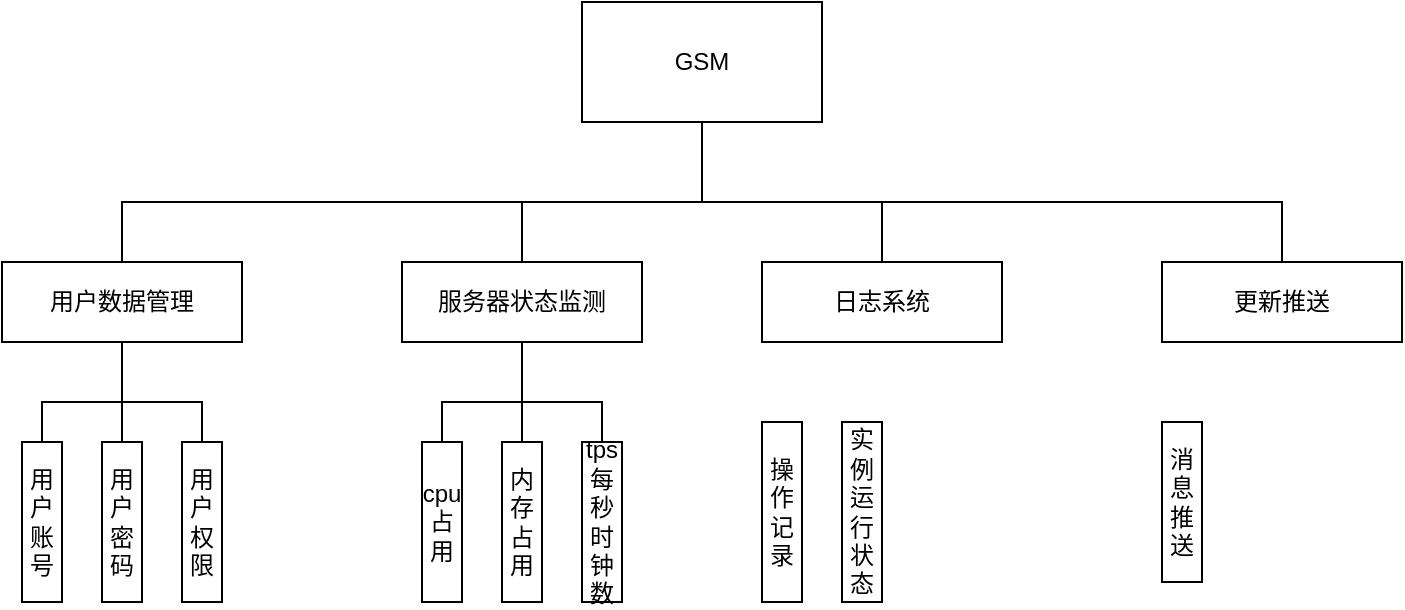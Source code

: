 <mxfile version="21.2.9" type="device">
  <diagram name="Page-1" id="19d8dcba-68ad-dc05-1034-9cf7b2a963f6">
    <mxGraphModel dx="1029" dy="601" grid="1" gridSize="10" guides="1" tooltips="1" connect="1" arrows="1" fold="1" page="1" pageScale="1" pageWidth="1100" pageHeight="850" background="none" math="0" shadow="0">
      <root>
        <mxCell id="0" />
        <mxCell id="1" parent="0" />
        <mxCell id="UH6iPieljYf9Qf2bb5sC-1" value="GSM" style="rounded=0;whiteSpace=wrap;html=1;" vertex="1" parent="1">
          <mxGeometry x="410" y="60" width="120" height="60" as="geometry" />
        </mxCell>
        <mxCell id="UH6iPieljYf9Qf2bb5sC-2" value="用户数据管理" style="rounded=0;whiteSpace=wrap;html=1;" vertex="1" parent="1">
          <mxGeometry x="120" y="190" width="120" height="40" as="geometry" />
        </mxCell>
        <mxCell id="UH6iPieljYf9Qf2bb5sC-3" value="服务器状态监测" style="rounded=0;whiteSpace=wrap;html=1;" vertex="1" parent="1">
          <mxGeometry x="320" y="190" width="120" height="40" as="geometry" />
        </mxCell>
        <mxCell id="UH6iPieljYf9Qf2bb5sC-5" value="日志系统" style="rounded=0;whiteSpace=wrap;html=1;" vertex="1" parent="1">
          <mxGeometry x="500" y="190" width="120" height="40" as="geometry" />
        </mxCell>
        <mxCell id="UH6iPieljYf9Qf2bb5sC-7" value="更新推送" style="rounded=0;whiteSpace=wrap;html=1;" vertex="1" parent="1">
          <mxGeometry x="700" y="190" width="120" height="40" as="geometry" />
        </mxCell>
        <mxCell id="UH6iPieljYf9Qf2bb5sC-8" value="用户账号" style="rounded=0;whiteSpace=wrap;html=1;" vertex="1" parent="1">
          <mxGeometry x="130" y="280" width="20" height="80" as="geometry" />
        </mxCell>
        <mxCell id="UH6iPieljYf9Qf2bb5sC-9" value="用户密码" style="rounded=0;whiteSpace=wrap;html=1;" vertex="1" parent="1">
          <mxGeometry x="170" y="280" width="20" height="80" as="geometry" />
        </mxCell>
        <mxCell id="UH6iPieljYf9Qf2bb5sC-10" value="用户权限&lt;br&gt;" style="rounded=0;whiteSpace=wrap;html=1;" vertex="1" parent="1">
          <mxGeometry x="210" y="280" width="20" height="80" as="geometry" />
        </mxCell>
        <mxCell id="UH6iPieljYf9Qf2bb5sC-11" value="cpu占用" style="rounded=0;whiteSpace=wrap;html=1;" vertex="1" parent="1">
          <mxGeometry x="330" y="280" width="20" height="80" as="geometry" />
        </mxCell>
        <mxCell id="UH6iPieljYf9Qf2bb5sC-12" value="内存占用" style="rounded=0;whiteSpace=wrap;html=1;" vertex="1" parent="1">
          <mxGeometry x="370" y="280" width="20" height="80" as="geometry" />
        </mxCell>
        <mxCell id="UH6iPieljYf9Qf2bb5sC-14" value="tps&lt;br&gt;每秒时钟数" style="rounded=0;whiteSpace=wrap;html=1;" vertex="1" parent="1">
          <mxGeometry x="410" y="280" width="20" height="80" as="geometry" />
        </mxCell>
        <mxCell id="UH6iPieljYf9Qf2bb5sC-15" value="操作记录" style="rounded=0;whiteSpace=wrap;html=1;" vertex="1" parent="1">
          <mxGeometry x="500" y="270" width="20" height="90" as="geometry" />
        </mxCell>
        <mxCell id="UH6iPieljYf9Qf2bb5sC-16" value="实例运行状态" style="rounded=0;whiteSpace=wrap;html=1;" vertex="1" parent="1">
          <mxGeometry x="540" y="270" width="20" height="90" as="geometry" />
        </mxCell>
        <mxCell id="UH6iPieljYf9Qf2bb5sC-19" value="消息推送" style="rounded=0;whiteSpace=wrap;html=1;" vertex="1" parent="1">
          <mxGeometry x="700" y="270" width="20" height="80" as="geometry" />
        </mxCell>
        <mxCell id="UH6iPieljYf9Qf2bb5sC-20" value="" style="endArrow=none;html=1;rounded=0;entryX=0.5;entryY=1;entryDx=0;entryDy=0;" edge="1" parent="1" target="UH6iPieljYf9Qf2bb5sC-1">
          <mxGeometry width="50" height="50" relative="1" as="geometry">
            <mxPoint x="470" y="160" as="sourcePoint" />
            <mxPoint x="530" y="220" as="targetPoint" />
          </mxGeometry>
        </mxCell>
        <mxCell id="UH6iPieljYf9Qf2bb5sC-21" value="" style="endArrow=none;html=1;rounded=0;exitX=0.5;exitY=0;exitDx=0;exitDy=0;" edge="1" parent="1" source="UH6iPieljYf9Qf2bb5sC-2">
          <mxGeometry width="50" height="50" relative="1" as="geometry">
            <mxPoint x="480" y="270" as="sourcePoint" />
            <mxPoint x="470" y="160" as="targetPoint" />
            <Array as="points">
              <mxPoint x="180" y="160" />
            </Array>
          </mxGeometry>
        </mxCell>
        <mxCell id="UH6iPieljYf9Qf2bb5sC-22" value="" style="endArrow=none;html=1;rounded=0;exitX=0.5;exitY=0;exitDx=0;exitDy=0;" edge="1" parent="1" source="UH6iPieljYf9Qf2bb5sC-7">
          <mxGeometry width="50" height="50" relative="1" as="geometry">
            <mxPoint x="480" y="270" as="sourcePoint" />
            <mxPoint x="470" y="160" as="targetPoint" />
            <Array as="points">
              <mxPoint x="760" y="160" />
            </Array>
          </mxGeometry>
        </mxCell>
        <mxCell id="UH6iPieljYf9Qf2bb5sC-23" value="" style="endArrow=none;html=1;rounded=0;exitX=0.5;exitY=0;exitDx=0;exitDy=0;" edge="1" parent="1" source="UH6iPieljYf9Qf2bb5sC-3">
          <mxGeometry width="50" height="50" relative="1" as="geometry">
            <mxPoint x="480" y="270" as="sourcePoint" />
            <mxPoint x="380" y="160" as="targetPoint" />
          </mxGeometry>
        </mxCell>
        <mxCell id="UH6iPieljYf9Qf2bb5sC-25" value="" style="endArrow=none;html=1;rounded=0;entryX=0.5;entryY=0;entryDx=0;entryDy=0;" edge="1" parent="1" target="UH6iPieljYf9Qf2bb5sC-5">
          <mxGeometry width="50" height="50" relative="1" as="geometry">
            <mxPoint x="560" y="160" as="sourcePoint" />
            <mxPoint x="530" y="220" as="targetPoint" />
          </mxGeometry>
        </mxCell>
        <mxCell id="UH6iPieljYf9Qf2bb5sC-26" value="" style="endArrow=none;html=1;rounded=0;exitX=0.5;exitY=0;exitDx=0;exitDy=0;" edge="1" parent="1" source="UH6iPieljYf9Qf2bb5sC-8">
          <mxGeometry width="50" height="50" relative="1" as="geometry">
            <mxPoint x="490" y="280" as="sourcePoint" />
            <mxPoint x="180" y="260" as="targetPoint" />
            <Array as="points">
              <mxPoint x="140" y="260" />
            </Array>
          </mxGeometry>
        </mxCell>
        <mxCell id="UH6iPieljYf9Qf2bb5sC-27" value="" style="endArrow=none;html=1;rounded=0;entryX=0.5;entryY=1;entryDx=0;entryDy=0;" edge="1" parent="1" target="UH6iPieljYf9Qf2bb5sC-2">
          <mxGeometry width="50" height="50" relative="1" as="geometry">
            <mxPoint x="180" y="260" as="sourcePoint" />
            <mxPoint x="530" y="330" as="targetPoint" />
          </mxGeometry>
        </mxCell>
        <mxCell id="UH6iPieljYf9Qf2bb5sC-28" value="" style="endArrow=none;html=1;rounded=0;" edge="1" parent="1">
          <mxGeometry width="50" height="50" relative="1" as="geometry">
            <mxPoint x="180" y="280" as="sourcePoint" />
            <mxPoint x="180" y="260" as="targetPoint" />
          </mxGeometry>
        </mxCell>
        <mxCell id="UH6iPieljYf9Qf2bb5sC-29" value="" style="endArrow=none;html=1;rounded=0;exitX=0.5;exitY=0;exitDx=0;exitDy=0;" edge="1" parent="1" source="UH6iPieljYf9Qf2bb5sC-10">
          <mxGeometry width="50" height="50" relative="1" as="geometry">
            <mxPoint x="380" y="340" as="sourcePoint" />
            <mxPoint x="180" y="260" as="targetPoint" />
            <Array as="points">
              <mxPoint x="220" y="260" />
            </Array>
          </mxGeometry>
        </mxCell>
        <mxCell id="UH6iPieljYf9Qf2bb5sC-30" value="" style="endArrow=none;html=1;rounded=0;" edge="1" parent="1">
          <mxGeometry width="50" height="50" relative="1" as="geometry">
            <mxPoint x="340" y="280" as="sourcePoint" />
            <mxPoint x="380" y="260" as="targetPoint" />
            <Array as="points">
              <mxPoint x="340" y="260" />
            </Array>
          </mxGeometry>
        </mxCell>
        <mxCell id="UH6iPieljYf9Qf2bb5sC-31" value="" style="endArrow=none;html=1;rounded=0;entryX=0.5;entryY=1;entryDx=0;entryDy=0;" edge="1" parent="1" target="UH6iPieljYf9Qf2bb5sC-3">
          <mxGeometry width="50" height="50" relative="1" as="geometry">
            <mxPoint x="380" y="280" as="sourcePoint" />
            <mxPoint x="430" y="230" as="targetPoint" />
          </mxGeometry>
        </mxCell>
        <mxCell id="UH6iPieljYf9Qf2bb5sC-32" value="" style="endArrow=none;html=1;rounded=0;exitX=0.5;exitY=0;exitDx=0;exitDy=0;" edge="1" parent="1" source="UH6iPieljYf9Qf2bb5sC-14">
          <mxGeometry width="50" height="50" relative="1" as="geometry">
            <mxPoint x="520" y="470" as="sourcePoint" />
            <mxPoint x="380" y="260" as="targetPoint" />
            <Array as="points">
              <mxPoint x="420" y="260" />
            </Array>
          </mxGeometry>
        </mxCell>
      </root>
    </mxGraphModel>
  </diagram>
</mxfile>
